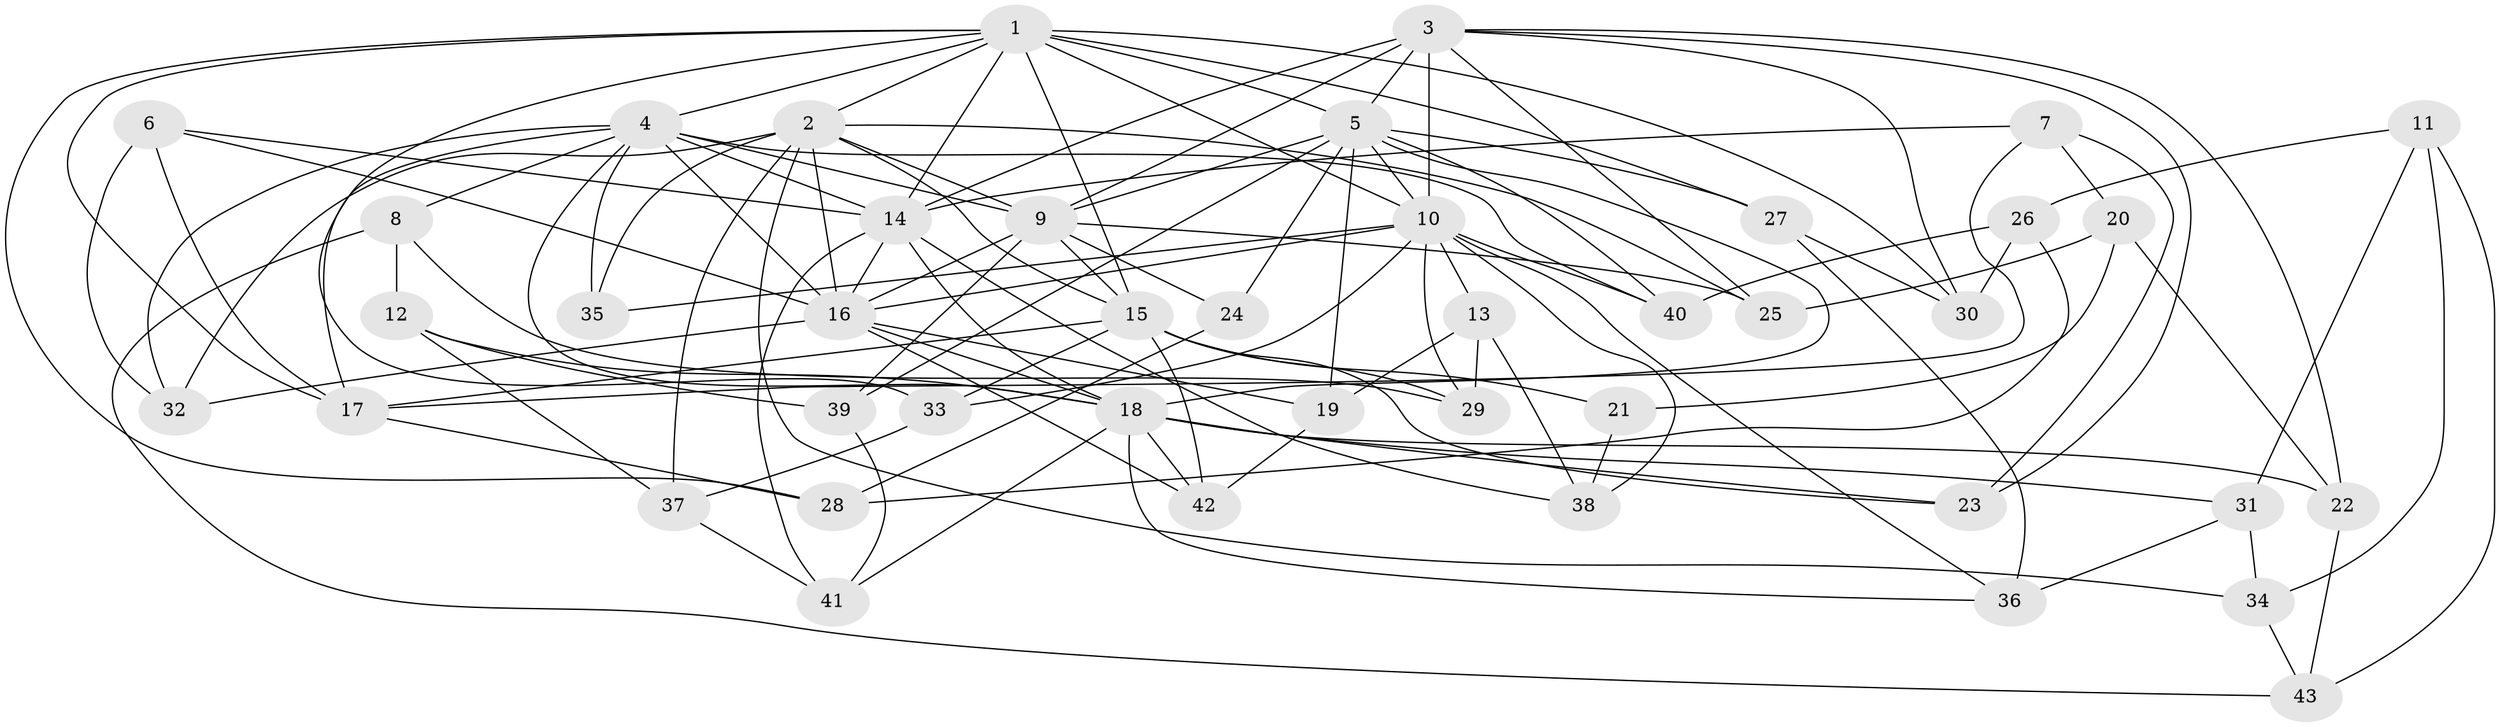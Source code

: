 // original degree distribution, {4: 1.0}
// Generated by graph-tools (version 1.1) at 2025/38/03/09/25 02:38:14]
// undirected, 43 vertices, 117 edges
graph export_dot {
graph [start="1"]
  node [color=gray90,style=filled];
  1;
  2;
  3;
  4;
  5;
  6;
  7;
  8;
  9;
  10;
  11;
  12;
  13;
  14;
  15;
  16;
  17;
  18;
  19;
  20;
  21;
  22;
  23;
  24;
  25;
  26;
  27;
  28;
  29;
  30;
  31;
  32;
  33;
  34;
  35;
  36;
  37;
  38;
  39;
  40;
  41;
  42;
  43;
  1 -- 2 [weight=1.0];
  1 -- 4 [weight=1.0];
  1 -- 5 [weight=2.0];
  1 -- 10 [weight=1.0];
  1 -- 14 [weight=1.0];
  1 -- 15 [weight=1.0];
  1 -- 17 [weight=1.0];
  1 -- 27 [weight=1.0];
  1 -- 28 [weight=1.0];
  1 -- 30 [weight=1.0];
  1 -- 33 [weight=1.0];
  2 -- 9 [weight=1.0];
  2 -- 15 [weight=1.0];
  2 -- 16 [weight=1.0];
  2 -- 25 [weight=1.0];
  2 -- 32 [weight=1.0];
  2 -- 34 [weight=1.0];
  2 -- 35 [weight=2.0];
  2 -- 37 [weight=1.0];
  3 -- 5 [weight=1.0];
  3 -- 9 [weight=1.0];
  3 -- 10 [weight=2.0];
  3 -- 14 [weight=2.0];
  3 -- 22 [weight=1.0];
  3 -- 23 [weight=1.0];
  3 -- 25 [weight=1.0];
  3 -- 30 [weight=1.0];
  4 -- 8 [weight=1.0];
  4 -- 9 [weight=1.0];
  4 -- 14 [weight=1.0];
  4 -- 16 [weight=1.0];
  4 -- 17 [weight=1.0];
  4 -- 18 [weight=1.0];
  4 -- 32 [weight=1.0];
  4 -- 35 [weight=1.0];
  4 -- 40 [weight=1.0];
  5 -- 9 [weight=1.0];
  5 -- 10 [weight=1.0];
  5 -- 18 [weight=2.0];
  5 -- 19 [weight=1.0];
  5 -- 24 [weight=1.0];
  5 -- 27 [weight=1.0];
  5 -- 39 [weight=1.0];
  5 -- 40 [weight=1.0];
  6 -- 14 [weight=3.0];
  6 -- 16 [weight=1.0];
  6 -- 17 [weight=1.0];
  6 -- 32 [weight=1.0];
  7 -- 14 [weight=1.0];
  7 -- 17 [weight=1.0];
  7 -- 20 [weight=1.0];
  7 -- 23 [weight=1.0];
  8 -- 12 [weight=1.0];
  8 -- 29 [weight=1.0];
  8 -- 43 [weight=1.0];
  9 -- 15 [weight=1.0];
  9 -- 16 [weight=1.0];
  9 -- 24 [weight=2.0];
  9 -- 25 [weight=1.0];
  9 -- 39 [weight=1.0];
  10 -- 13 [weight=1.0];
  10 -- 16 [weight=1.0];
  10 -- 29 [weight=1.0];
  10 -- 33 [weight=1.0];
  10 -- 35 [weight=1.0];
  10 -- 36 [weight=1.0];
  10 -- 38 [weight=1.0];
  10 -- 40 [weight=1.0];
  11 -- 26 [weight=1.0];
  11 -- 31 [weight=1.0];
  11 -- 34 [weight=1.0];
  11 -- 43 [weight=1.0];
  12 -- 18 [weight=1.0];
  12 -- 37 [weight=1.0];
  12 -- 39 [weight=1.0];
  13 -- 19 [weight=1.0];
  13 -- 29 [weight=1.0];
  13 -- 38 [weight=1.0];
  14 -- 16 [weight=1.0];
  14 -- 18 [weight=1.0];
  14 -- 38 [weight=1.0];
  14 -- 41 [weight=1.0];
  15 -- 17 [weight=1.0];
  15 -- 21 [weight=2.0];
  15 -- 23 [weight=1.0];
  15 -- 29 [weight=1.0];
  15 -- 33 [weight=1.0];
  15 -- 42 [weight=1.0];
  16 -- 18 [weight=1.0];
  16 -- 19 [weight=1.0];
  16 -- 32 [weight=1.0];
  16 -- 42 [weight=1.0];
  17 -- 28 [weight=1.0];
  18 -- 22 [weight=1.0];
  18 -- 23 [weight=1.0];
  18 -- 31 [weight=1.0];
  18 -- 36 [weight=1.0];
  18 -- 41 [weight=1.0];
  18 -- 42 [weight=1.0];
  19 -- 42 [weight=1.0];
  20 -- 21 [weight=1.0];
  20 -- 22 [weight=1.0];
  20 -- 25 [weight=1.0];
  21 -- 38 [weight=1.0];
  22 -- 43 [weight=1.0];
  24 -- 28 [weight=1.0];
  26 -- 28 [weight=1.0];
  26 -- 30 [weight=1.0];
  26 -- 40 [weight=1.0];
  27 -- 30 [weight=1.0];
  27 -- 36 [weight=1.0];
  31 -- 34 [weight=1.0];
  31 -- 36 [weight=1.0];
  33 -- 37 [weight=1.0];
  34 -- 43 [weight=1.0];
  37 -- 41 [weight=1.0];
  39 -- 41 [weight=1.0];
}
